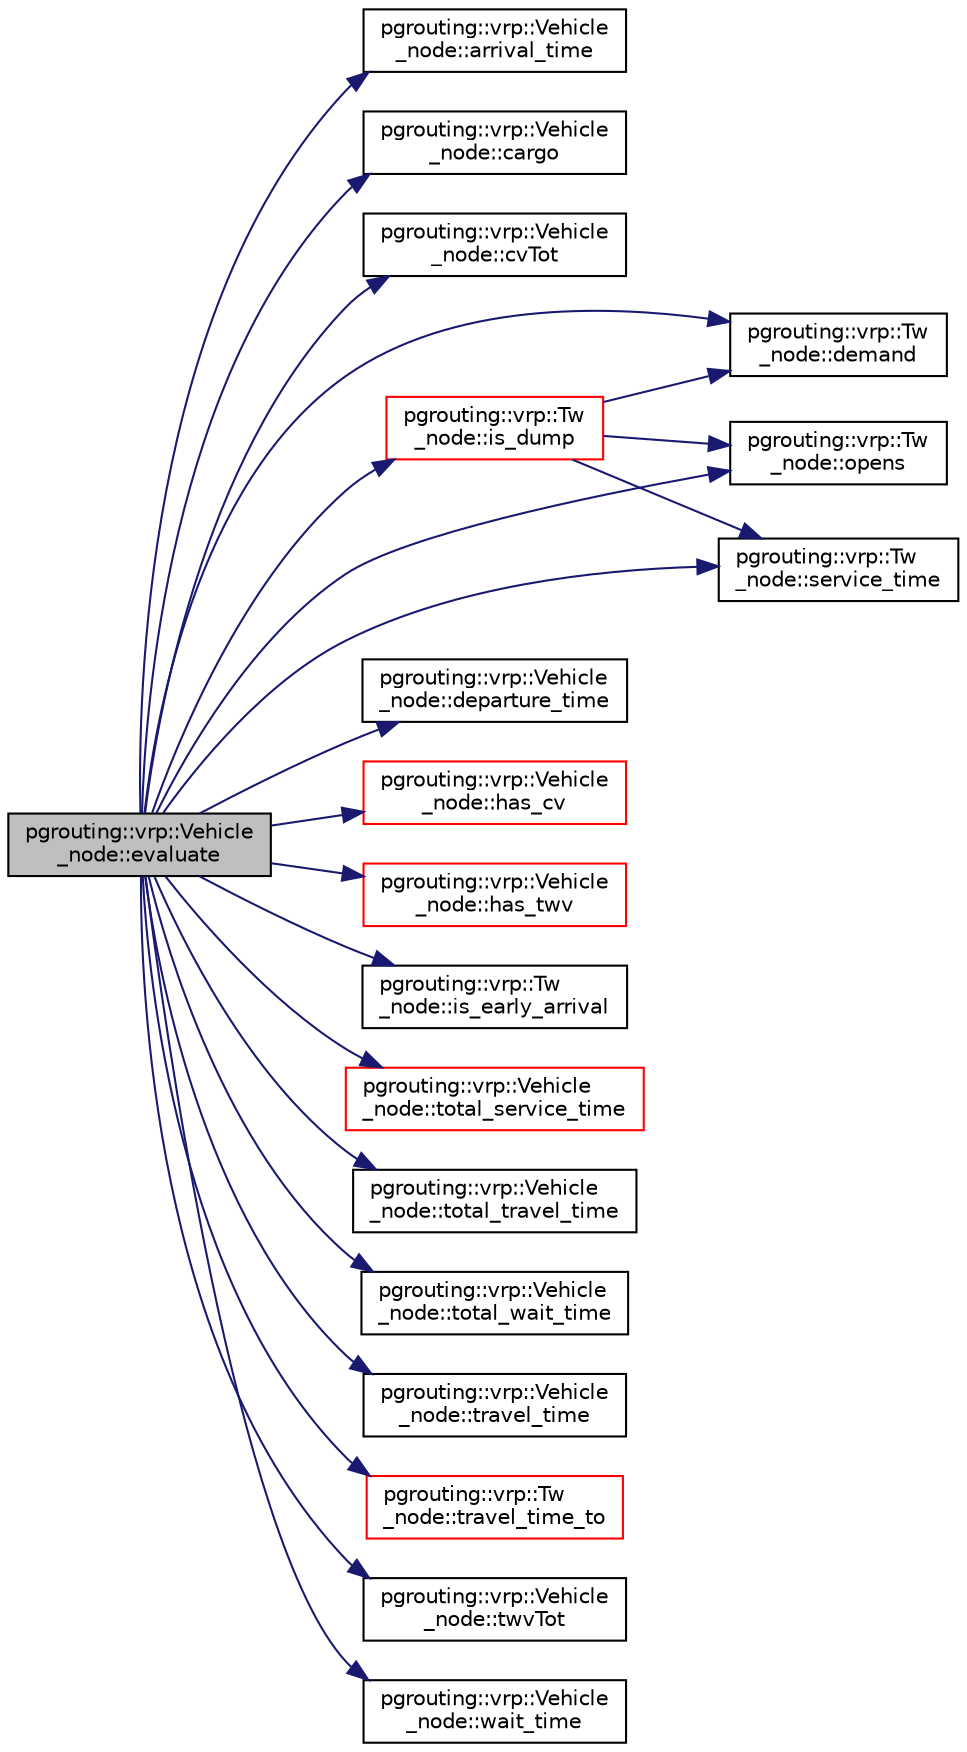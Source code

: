 digraph "pgrouting::vrp::Vehicle_node::evaluate"
{
  edge [fontname="Helvetica",fontsize="10",labelfontname="Helvetica",labelfontsize="10"];
  node [fontname="Helvetica",fontsize="10",shape=record];
  rankdir="LR";
  Node180 [label="pgrouting::vrp::Vehicle\l_node::evaluate",height=0.2,width=0.4,color="black", fillcolor="grey75", style="filled", fontcolor="black"];
  Node180 -> Node181 [color="midnightblue",fontsize="10",style="solid",fontname="Helvetica"];
  Node181 [label="pgrouting::vrp::Vehicle\l_node::arrival_time",height=0.2,width=0.4,color="black", fillcolor="white", style="filled",URL="$classpgrouting_1_1vrp_1_1Vehicle__node.html#a23d1cfd02e19e0283a6fd90db1e4703b",tooltip="Truck&#39;s arrival_time to this node. "];
  Node180 -> Node182 [color="midnightblue",fontsize="10",style="solid",fontname="Helvetica"];
  Node182 [label="pgrouting::vrp::Vehicle\l_node::cargo",height=0.2,width=0.4,color="black", fillcolor="white", style="filled",URL="$classpgrouting_1_1vrp_1_1Vehicle__node.html#a0b562a9b9dc6684066cbc052bc42d748",tooltip="Truck&#39;s total cargo after the node was served. "];
  Node180 -> Node183 [color="midnightblue",fontsize="10",style="solid",fontname="Helvetica"];
  Node183 [label="pgrouting::vrp::Vehicle\l_node::cvTot",height=0.2,width=0.4,color="black", fillcolor="white", style="filled",URL="$classpgrouting_1_1vrp_1_1Vehicle__node.html#a413e253dcc19fd4a514bf6fdaba28e77",tooltip="Truck&#39;s total times it has violated cargo limits. "];
  Node180 -> Node184 [color="midnightblue",fontsize="10",style="solid",fontname="Helvetica"];
  Node184 [label="pgrouting::vrp::Tw\l_node::demand",height=0.2,width=0.4,color="black", fillcolor="white", style="filled",URL="$classpgrouting_1_1vrp_1_1Tw__node.html#ab8978d7806edaa8dbd62fdd52c7f43fd",tooltip="Returns the demand associated with this node. "];
  Node180 -> Node185 [color="midnightblue",fontsize="10",style="solid",fontname="Helvetica"];
  Node185 [label="pgrouting::vrp::Vehicle\l_node::departure_time",height=0.2,width=0.4,color="black", fillcolor="white", style="filled",URL="$classpgrouting_1_1vrp_1_1Vehicle__node.html#a688aa10a19db9a74d799cd9a63c638c0",tooltip="Truck&#39;s departure_time from this node. "];
  Node180 -> Node186 [color="midnightblue",fontsize="10",style="solid",fontname="Helvetica"];
  Node186 [label="pgrouting::vrp::Vehicle\l_node::has_cv",height=0.2,width=0.4,color="red", fillcolor="white", style="filled",URL="$classpgrouting_1_1vrp_1_1Vehicle__node.html#ab2033c2764f192da405b9877ac441772",tooltip="True when not violation. "];
  Node180 -> Node197 [color="midnightblue",fontsize="10",style="solid",fontname="Helvetica"];
  Node197 [label="pgrouting::vrp::Vehicle\l_node::has_twv",height=0.2,width=0.4,color="red", fillcolor="white", style="filled",URL="$classpgrouting_1_1vrp_1_1Vehicle__node.html#a926b499e318cee7a768721da337965ce",tooltip="True when at this node does not violate time windows. "];
  Node180 -> Node199 [color="midnightblue",fontsize="10",style="solid",fontname="Helvetica"];
  Node199 [label="pgrouting::vrp::Tw\l_node::is_dump",height=0.2,width=0.4,color="red", fillcolor="white", style="filled",URL="$classpgrouting_1_1vrp_1_1Tw__node.html#a70c9b8184eec7eb4e981f040f36c9262",tooltip="is_dump "];
  Node199 -> Node184 [color="midnightblue",fontsize="10",style="solid",fontname="Helvetica"];
  Node199 -> Node189 [color="midnightblue",fontsize="10",style="solid",fontname="Helvetica"];
  Node189 [label="pgrouting::vrp::Tw\l_node::opens",height=0.2,width=0.4,color="black", fillcolor="white", style="filled",URL="$classpgrouting_1_1vrp_1_1Tw__node.html#ae64feb6a6fc092fdc590ee0db579b1e8",tooltip="Returns the opening time. "];
  Node199 -> Node190 [color="midnightblue",fontsize="10",style="solid",fontname="Helvetica"];
  Node190 [label="pgrouting::vrp::Tw\l_node::service_time",height=0.2,width=0.4,color="black", fillcolor="white", style="filled",URL="$classpgrouting_1_1vrp_1_1Tw__node.html#a9f94f8b0ed3f6552e13780a7d548de7a",tooltip="Returns the service time for this node. "];
  Node180 -> Node200 [color="midnightblue",fontsize="10",style="solid",fontname="Helvetica"];
  Node200 [label="pgrouting::vrp::Tw\l_node::is_early_arrival",height=0.2,width=0.4,color="black", fillcolor="white", style="filled",URL="$classpgrouting_1_1vrp_1_1Tw__node.html#afcb1d8e727a133b58aa3e75e33abfece",tooltip="True when arrivalTime is before it opens. "];
  Node180 -> Node189 [color="midnightblue",fontsize="10",style="solid",fontname="Helvetica"];
  Node180 -> Node190 [color="midnightblue",fontsize="10",style="solid",fontname="Helvetica"];
  Node180 -> Node201 [color="midnightblue",fontsize="10",style="solid",fontname="Helvetica"];
  Node201 [label="pgrouting::vrp::Vehicle\l_node::total_service_time",height=0.2,width=0.4,color="red", fillcolor="white", style="filled",URL="$classpgrouting_1_1vrp_1_1Vehicle__node.html#aaa660090fd3474250c8b9de26972c539",tooltip="_time spent by the truck servicing the nodes "];
  Node180 -> Node204 [color="midnightblue",fontsize="10",style="solid",fontname="Helvetica"];
  Node204 [label="pgrouting::vrp::Vehicle\l_node::total_travel_time",height=0.2,width=0.4,color="black", fillcolor="white", style="filled",URL="$classpgrouting_1_1vrp_1_1Vehicle__node.html#a72c956c8c8d451f246165d23662cf2aa",tooltip="_time spent moving between nodes by the truck "];
  Node180 -> Node205 [color="midnightblue",fontsize="10",style="solid",fontname="Helvetica"];
  Node205 [label="pgrouting::vrp::Vehicle\l_node::total_wait_time",height=0.2,width=0.4,color="black", fillcolor="white", style="filled",URL="$classpgrouting_1_1vrp_1_1Vehicle__node.html#ae29e089eb72f9b085c43a038ce53789d",tooltip="_time spent by the truck waiting for nodes to open "];
  Node180 -> Node206 [color="midnightblue",fontsize="10",style="solid",fontname="Helvetica"];
  Node206 [label="pgrouting::vrp::Vehicle\l_node::travel_time",height=0.2,width=0.4,color="black", fillcolor="white", style="filled",URL="$classpgrouting_1_1vrp_1_1Vehicle__node.html#a927a13bba6a92c3beef51c9c0cba0d54",tooltip="@ { "];
  Node180 -> Node195 [color="midnightblue",fontsize="10",style="solid",fontname="Helvetica"];
  Node195 [label="pgrouting::vrp::Tw\l_node::travel_time_to",height=0.2,width=0.4,color="red", fillcolor="white", style="filled",URL="$classpgrouting_1_1vrp_1_1Tw__node.html#a7e5b1bdfeb746da922a2863bfe7ae718",tooltip="time = distance / speed. "];
  Node180 -> Node207 [color="midnightblue",fontsize="10",style="solid",fontname="Helvetica"];
  Node207 [label="pgrouting::vrp::Vehicle\l_node::twvTot",height=0.2,width=0.4,color="black", fillcolor="white", style="filled",URL="$classpgrouting_1_1vrp_1_1Vehicle__node.html#a7e6d740ceb7d0e7d236a91ea0ae40f9d",tooltip="@ { "];
  Node180 -> Node208 [color="midnightblue",fontsize="10",style="solid",fontname="Helvetica"];
  Node208 [label="pgrouting::vrp::Vehicle\l_node::wait_time",height=0.2,width=0.4,color="black", fillcolor="white", style="filled",URL="$classpgrouting_1_1vrp_1_1Vehicle__node.html#a5f9af363a4804c1fb16c3af74d21702b",tooltip="Truck&#39;s wait_time at this node. "];
}
